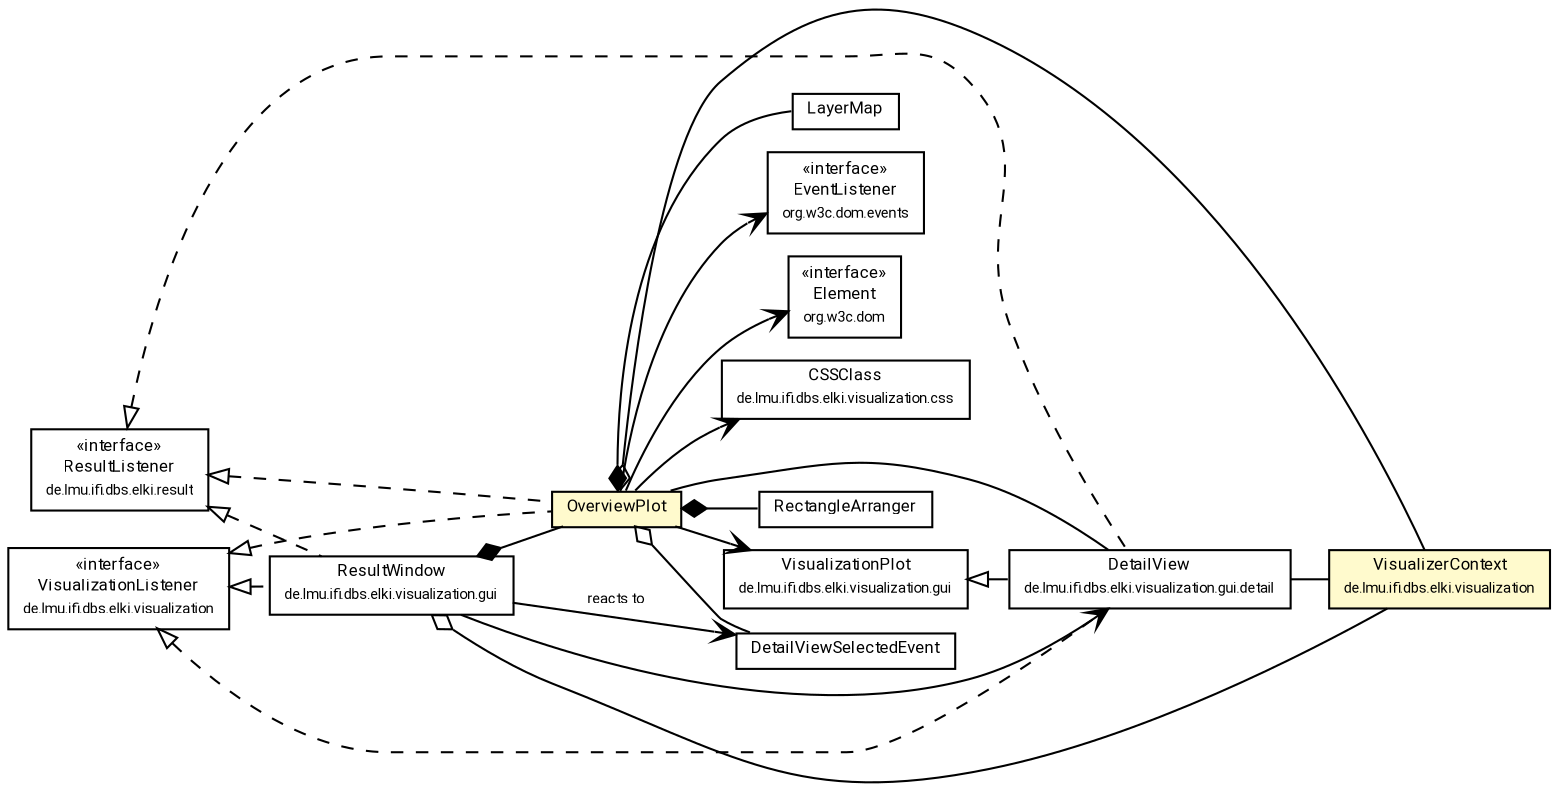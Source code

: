 #!/usr/local/bin/dot
#
# Class diagram 
# Generated by UMLGraph version R5_7_2-60-g0e99a6 (http://www.spinellis.gr/umlgraph/)
#

digraph G {
	graph [fontnames="svg"]
	edge [fontname="Roboto",fontsize=7,labelfontname="Roboto",labelfontsize=7,color="black"];
	node [fontname="Roboto",fontcolor="black",fontsize=8,shape=plaintext,margin=0,width=0,height=0];
	nodesep=0.15;
	ranksep=0.25;
	rankdir=LR;
	// de.lmu.ifi.dbs.elki.visualization.VisualizationListener
	c7858476 [label=<<table title="de.lmu.ifi.dbs.elki.visualization.VisualizationListener" border="0" cellborder="1" cellspacing="0" cellpadding="2" href="../../VisualizationListener.html" target="_parent">
		<tr><td><table border="0" cellspacing="0" cellpadding="1">
		<tr><td align="center" balign="center"> &#171;interface&#187; </td></tr>
		<tr><td align="center" balign="center"> <font face="Roboto">VisualizationListener</font> </td></tr>
		<tr><td align="center" balign="center"> <font face="Roboto" point-size="7.0">de.lmu.ifi.dbs.elki.visualization</font> </td></tr>
		</table></td></tr>
		</table>>, URL="../../VisualizationListener.html"];
	// de.lmu.ifi.dbs.elki.visualization.VisualizerContext
	c7858482 [label=<<table title="de.lmu.ifi.dbs.elki.visualization.VisualizerContext" border="0" cellborder="1" cellspacing="0" cellpadding="2" bgcolor="LemonChiffon" href="../../VisualizerContext.html" target="_parent">
		<tr><td><table border="0" cellspacing="0" cellpadding="1">
		<tr><td align="center" balign="center"> <font face="Roboto">VisualizerContext</font> </td></tr>
		<tr><td align="center" balign="center"> <font face="Roboto" point-size="7.0">de.lmu.ifi.dbs.elki.visualization</font> </td></tr>
		</table></td></tr>
		</table>>, URL="../../VisualizerContext.html"];
	// de.lmu.ifi.dbs.elki.visualization.css.CSSClass
	c7858502 [label=<<table title="de.lmu.ifi.dbs.elki.visualization.css.CSSClass" border="0" cellborder="1" cellspacing="0" cellpadding="2" href="../../css/CSSClass.html" target="_parent">
		<tr><td><table border="0" cellspacing="0" cellpadding="1">
		<tr><td align="center" balign="center"> <font face="Roboto">CSSClass</font> </td></tr>
		<tr><td align="center" balign="center"> <font face="Roboto" point-size="7.0">de.lmu.ifi.dbs.elki.visualization.css</font> </td></tr>
		</table></td></tr>
		</table>>, URL="../../css/CSSClass.html"];
	// de.lmu.ifi.dbs.elki.visualization.gui.VisualizationPlot
	c7858544 [label=<<table title="de.lmu.ifi.dbs.elki.visualization.gui.VisualizationPlot" border="0" cellborder="1" cellspacing="0" cellpadding="2" href="../VisualizationPlot.html" target="_parent">
		<tr><td><table border="0" cellspacing="0" cellpadding="1">
		<tr><td align="center" balign="center"> <font face="Roboto">VisualizationPlot</font> </td></tr>
		<tr><td align="center" balign="center"> <font face="Roboto" point-size="7.0">de.lmu.ifi.dbs.elki.visualization.gui</font> </td></tr>
		</table></td></tr>
		</table>>, URL="../VisualizationPlot.html"];
	// de.lmu.ifi.dbs.elki.visualization.gui.ResultWindow
	c7858545 [label=<<table title="de.lmu.ifi.dbs.elki.visualization.gui.ResultWindow" border="0" cellborder="1" cellspacing="0" cellpadding="2" href="../ResultWindow.html" target="_parent">
		<tr><td><table border="0" cellspacing="0" cellpadding="1">
		<tr><td align="center" balign="center"> <font face="Roboto">ResultWindow</font> </td></tr>
		<tr><td align="center" balign="center"> <font face="Roboto" point-size="7.0">de.lmu.ifi.dbs.elki.visualization.gui</font> </td></tr>
		</table></td></tr>
		</table>>, URL="../ResultWindow.html"];
	// de.lmu.ifi.dbs.elki.visualization.gui.overview.OverviewPlot
	c7858548 [label=<<table title="de.lmu.ifi.dbs.elki.visualization.gui.overview.OverviewPlot" border="0" cellborder="1" cellspacing="0" cellpadding="2" bgcolor="lemonChiffon" href="OverviewPlot.html" target="_parent">
		<tr><td><table border="0" cellspacing="0" cellpadding="1">
		<tr><td align="center" balign="center"> <font face="Roboto">OverviewPlot</font> </td></tr>
		</table></td></tr>
		</table>>, URL="OverviewPlot.html"];
	// de.lmu.ifi.dbs.elki.visualization.gui.overview.RectangleArranger<T>
	c7858549 [label=<<table title="de.lmu.ifi.dbs.elki.visualization.gui.overview.RectangleArranger" border="0" cellborder="1" cellspacing="0" cellpadding="2" href="RectangleArranger.html" target="_parent">
		<tr><td><table border="0" cellspacing="0" cellpadding="1">
		<tr><td align="center" balign="center"> <font face="Roboto">RectangleArranger</font> </td></tr>
		</table></td></tr>
		</table>>, URL="RectangleArranger.html"];
	// de.lmu.ifi.dbs.elki.visualization.gui.overview.LayerMap
	c7858552 [label=<<table title="de.lmu.ifi.dbs.elki.visualization.gui.overview.LayerMap" border="0" cellborder="1" cellspacing="0" cellpadding="2" href="LayerMap.html" target="_parent">
		<tr><td><table border="0" cellspacing="0" cellpadding="1">
		<tr><td align="center" balign="center"> <font face="Roboto">LayerMap</font> </td></tr>
		</table></td></tr>
		</table>>, URL="LayerMap.html"];
	// de.lmu.ifi.dbs.elki.visualization.gui.overview.DetailViewSelectedEvent
	c7858553 [label=<<table title="de.lmu.ifi.dbs.elki.visualization.gui.overview.DetailViewSelectedEvent" border="0" cellborder="1" cellspacing="0" cellpadding="2" href="DetailViewSelectedEvent.html" target="_parent">
		<tr><td><table border="0" cellspacing="0" cellpadding="1">
		<tr><td align="center" balign="center"> <font face="Roboto">DetailViewSelectedEvent</font> </td></tr>
		</table></td></tr>
		</table>>, URL="DetailViewSelectedEvent.html"];
	// de.lmu.ifi.dbs.elki.visualization.gui.detail.DetailView
	c7858554 [label=<<table title="de.lmu.ifi.dbs.elki.visualization.gui.detail.DetailView" border="0" cellborder="1" cellspacing="0" cellpadding="2" href="../detail/DetailView.html" target="_parent">
		<tr><td><table border="0" cellspacing="0" cellpadding="1">
		<tr><td align="center" balign="center"> <font face="Roboto">DetailView</font> </td></tr>
		<tr><td align="center" balign="center"> <font face="Roboto" point-size="7.0">de.lmu.ifi.dbs.elki.visualization.gui.detail</font> </td></tr>
		</table></td></tr>
		</table>>, URL="../detail/DetailView.html"];
	// de.lmu.ifi.dbs.elki.result.ResultListener
	c7859374 [label=<<table title="de.lmu.ifi.dbs.elki.result.ResultListener" border="0" cellborder="1" cellspacing="0" cellpadding="2" href="../../../result/ResultListener.html" target="_parent">
		<tr><td><table border="0" cellspacing="0" cellpadding="1">
		<tr><td align="center" balign="center"> &#171;interface&#187; </td></tr>
		<tr><td align="center" balign="center"> <font face="Roboto">ResultListener</font> </td></tr>
		<tr><td align="center" balign="center"> <font face="Roboto" point-size="7.0">de.lmu.ifi.dbs.elki.result</font> </td></tr>
		</table></td></tr>
		</table>>, URL="../../../result/ResultListener.html"];
	// de.lmu.ifi.dbs.elki.visualization.gui.ResultWindow implements de.lmu.ifi.dbs.elki.result.ResultListener
	c7859374 -> c7858545 [arrowtail=empty,style=dashed,dir=back,weight=9];
	// de.lmu.ifi.dbs.elki.visualization.gui.ResultWindow implements de.lmu.ifi.dbs.elki.visualization.VisualizationListener
	c7858476 -> c7858545 [arrowtail=empty,style=dashed,dir=back,weight=9];
	// de.lmu.ifi.dbs.elki.visualization.gui.ResultWindow composed de.lmu.ifi.dbs.elki.visualization.gui.overview.OverviewPlot
	c7858545 -> c7858548 [arrowhead=none,arrowtail=diamond,dir=back,weight=6];
	// de.lmu.ifi.dbs.elki.visualization.gui.ResultWindow has de.lmu.ifi.dbs.elki.visualization.VisualizerContext
	c7858545 -> c7858482 [arrowhead=none,arrowtail=ediamond,dir=back,weight=4];
	// de.lmu.ifi.dbs.elki.visualization.gui.ResultWindow navassoc de.lmu.ifi.dbs.elki.visualization.gui.detail.DetailView
	c7858545 -> c7858554 [arrowhead=open,weight=1];
	// de.lmu.ifi.dbs.elki.visualization.gui.ResultWindow navassoc de.lmu.ifi.dbs.elki.visualization.gui.overview.DetailViewSelectedEvent
	c7858545 -> c7858553 [arrowhead=open,weight=1,label="reacts to"];
	// de.lmu.ifi.dbs.elki.visualization.gui.overview.OverviewPlot implements de.lmu.ifi.dbs.elki.result.ResultListener
	c7859374 -> c7858548 [arrowtail=empty,style=dashed,dir=back,weight=9];
	// de.lmu.ifi.dbs.elki.visualization.gui.overview.OverviewPlot implements de.lmu.ifi.dbs.elki.visualization.VisualizationListener
	c7858476 -> c7858548 [arrowtail=empty,style=dashed,dir=back,weight=9];
	// de.lmu.ifi.dbs.elki.visualization.gui.overview.OverviewPlot composed de.lmu.ifi.dbs.elki.visualization.gui.overview.RectangleArranger<T>
	c7858548 -> c7858549 [arrowhead=none,arrowtail=diamond,dir=back,weight=6];
	// de.lmu.ifi.dbs.elki.visualization.gui.overview.OverviewPlot composed de.lmu.ifi.dbs.elki.visualization.gui.overview.LayerMap
	c7858548 -> c7858552 [arrowhead=none,arrowtail=diamond,dir=back,weight=6];
	// de.lmu.ifi.dbs.elki.visualization.gui.overview.OverviewPlot has de.lmu.ifi.dbs.elki.visualization.VisualizerContext
	c7858548 -> c7858482 [arrowhead=none,arrowtail=ediamond,dir=back,weight=4];
	// de.lmu.ifi.dbs.elki.visualization.gui.overview.OverviewPlot has de.lmu.ifi.dbs.elki.visualization.gui.overview.DetailViewSelectedEvent
	c7858548 -> c7858553 [arrowhead=none,arrowtail=ediamond,dir=back,weight=4];
	// de.lmu.ifi.dbs.elki.visualization.gui.overview.OverviewPlot assoc de.lmu.ifi.dbs.elki.visualization.gui.detail.DetailView
	c7858548 -> c7858554 [arrowhead=none,weight=2];
	// de.lmu.ifi.dbs.elki.visualization.gui.detail.DetailView extends de.lmu.ifi.dbs.elki.visualization.gui.VisualizationPlot
	c7858544 -> c7858554 [arrowtail=empty,dir=back,weight=10];
	// de.lmu.ifi.dbs.elki.visualization.gui.detail.DetailView implements de.lmu.ifi.dbs.elki.result.ResultListener
	c7859374 -> c7858554 [arrowtail=empty,style=dashed,dir=back,weight=9];
	// de.lmu.ifi.dbs.elki.visualization.gui.detail.DetailView implements de.lmu.ifi.dbs.elki.visualization.VisualizationListener
	c7858476 -> c7858554 [arrowtail=empty,style=dashed,dir=back,weight=9];
	// de.lmu.ifi.dbs.elki.visualization.gui.detail.DetailView assoc de.lmu.ifi.dbs.elki.visualization.VisualizerContext
	c7858554 -> c7858482 [arrowhead=none,weight=2];
	// de.lmu.ifi.dbs.elki.visualization.gui.overview.OverviewPlot navassoc de.lmu.ifi.dbs.elki.visualization.gui.VisualizationPlot
	c7858548 -> c7858544 [arrowhead=open,weight=1];
	// de.lmu.ifi.dbs.elki.visualization.gui.overview.OverviewPlot navassoc org.w3c.dom.events.EventListener
	c7858548 -> c7861457 [arrowhead=open,weight=1];
	// de.lmu.ifi.dbs.elki.visualization.gui.overview.OverviewPlot navassoc org.w3c.dom.Element
	c7858548 -> c7861458 [arrowhead=open,weight=1];
	// de.lmu.ifi.dbs.elki.visualization.gui.overview.OverviewPlot navassoc de.lmu.ifi.dbs.elki.visualization.css.CSSClass
	c7858548 -> c7858502 [arrowhead=open,weight=1];
	// org.w3c.dom.Element
	c7861458 [label=<<table title="org.w3c.dom.Element" border="0" cellborder="1" cellspacing="0" cellpadding="2" href="http://docs.oracle.com/javase/7/docs/api/org/w3c/dom/Element.html" target="_parent">
		<tr><td><table border="0" cellspacing="0" cellpadding="1">
		<tr><td align="center" balign="center"> &#171;interface&#187; </td></tr>
		<tr><td align="center" balign="center"> <font face="Roboto">Element</font> </td></tr>
		<tr><td align="center" balign="center"> <font face="Roboto" point-size="7.0">org.w3c.dom</font> </td></tr>
		</table></td></tr>
		</table>>, URL="http://docs.oracle.com/javase/7/docs/api/org/w3c/dom/Element.html"];
	// org.w3c.dom.events.EventListener
	c7861457 [label=<<table title="org.w3c.dom.events.EventListener" border="0" cellborder="1" cellspacing="0" cellpadding="2" href="http://docs.oracle.com/javase/7/docs/api/org/w3c/dom/events/EventListener.html" target="_parent">
		<tr><td><table border="0" cellspacing="0" cellpadding="1">
		<tr><td align="center" balign="center"> &#171;interface&#187; </td></tr>
		<tr><td align="center" balign="center"> <font face="Roboto">EventListener</font> </td></tr>
		<tr><td align="center" balign="center"> <font face="Roboto" point-size="7.0">org.w3c.dom.events</font> </td></tr>
		</table></td></tr>
		</table>>, URL="http://docs.oracle.com/javase/7/docs/api/org/w3c/dom/events/EventListener.html"];
}

